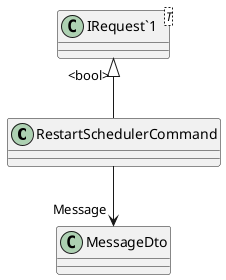 @startuml
class RestartSchedulerCommand {
}
class "IRequest`1"<T> {
}
"IRequest`1" "<bool>" <|-- RestartSchedulerCommand
RestartSchedulerCommand --> "Message" MessageDto
@enduml

